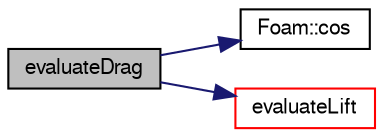digraph "evaluateDrag"
{
  bgcolor="transparent";
  edge [fontname="FreeSans",fontsize="10",labelfontname="FreeSans",labelfontsize="10"];
  node [fontname="FreeSans",fontsize="10",shape=record];
  rankdir="LR";
  Node306 [label="evaluateDrag",height=0.2,width=0.4,color="black", fillcolor="grey75", style="filled", fontcolor="black"];
  Node306 -> Node307 [color="midnightblue",fontsize="10",style="solid",fontname="FreeSans"];
  Node307 [label="Foam::cos",height=0.2,width=0.4,color="black",URL="$a21124.html#aebb41a148f7cf44b63e12f69e487e49f"];
  Node306 -> Node308 [color="midnightblue",fontsize="10",style="solid",fontname="FreeSans"];
  Node308 [label="evaluateLift",height=0.2,width=0.4,color="red",URL="$a23498.html#ab2d94fbc8c954301f12b2535a6e1c856",tooltip="Lift. "];
}
